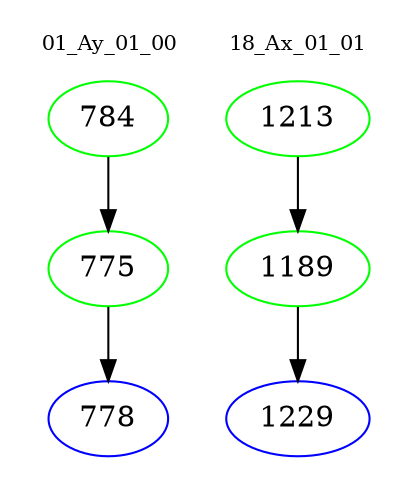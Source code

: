 digraph{
subgraph cluster_0 {
color = white
label = "01_Ay_01_00";
fontsize=10;
T0_784 [label="784", color="green"]
T0_784 -> T0_775 [color="black"]
T0_775 [label="775", color="green"]
T0_775 -> T0_778 [color="black"]
T0_778 [label="778", color="blue"]
}
subgraph cluster_1 {
color = white
label = "18_Ax_01_01";
fontsize=10;
T1_1213 [label="1213", color="green"]
T1_1213 -> T1_1189 [color="black"]
T1_1189 [label="1189", color="green"]
T1_1189 -> T1_1229 [color="black"]
T1_1229 [label="1229", color="blue"]
}
}
